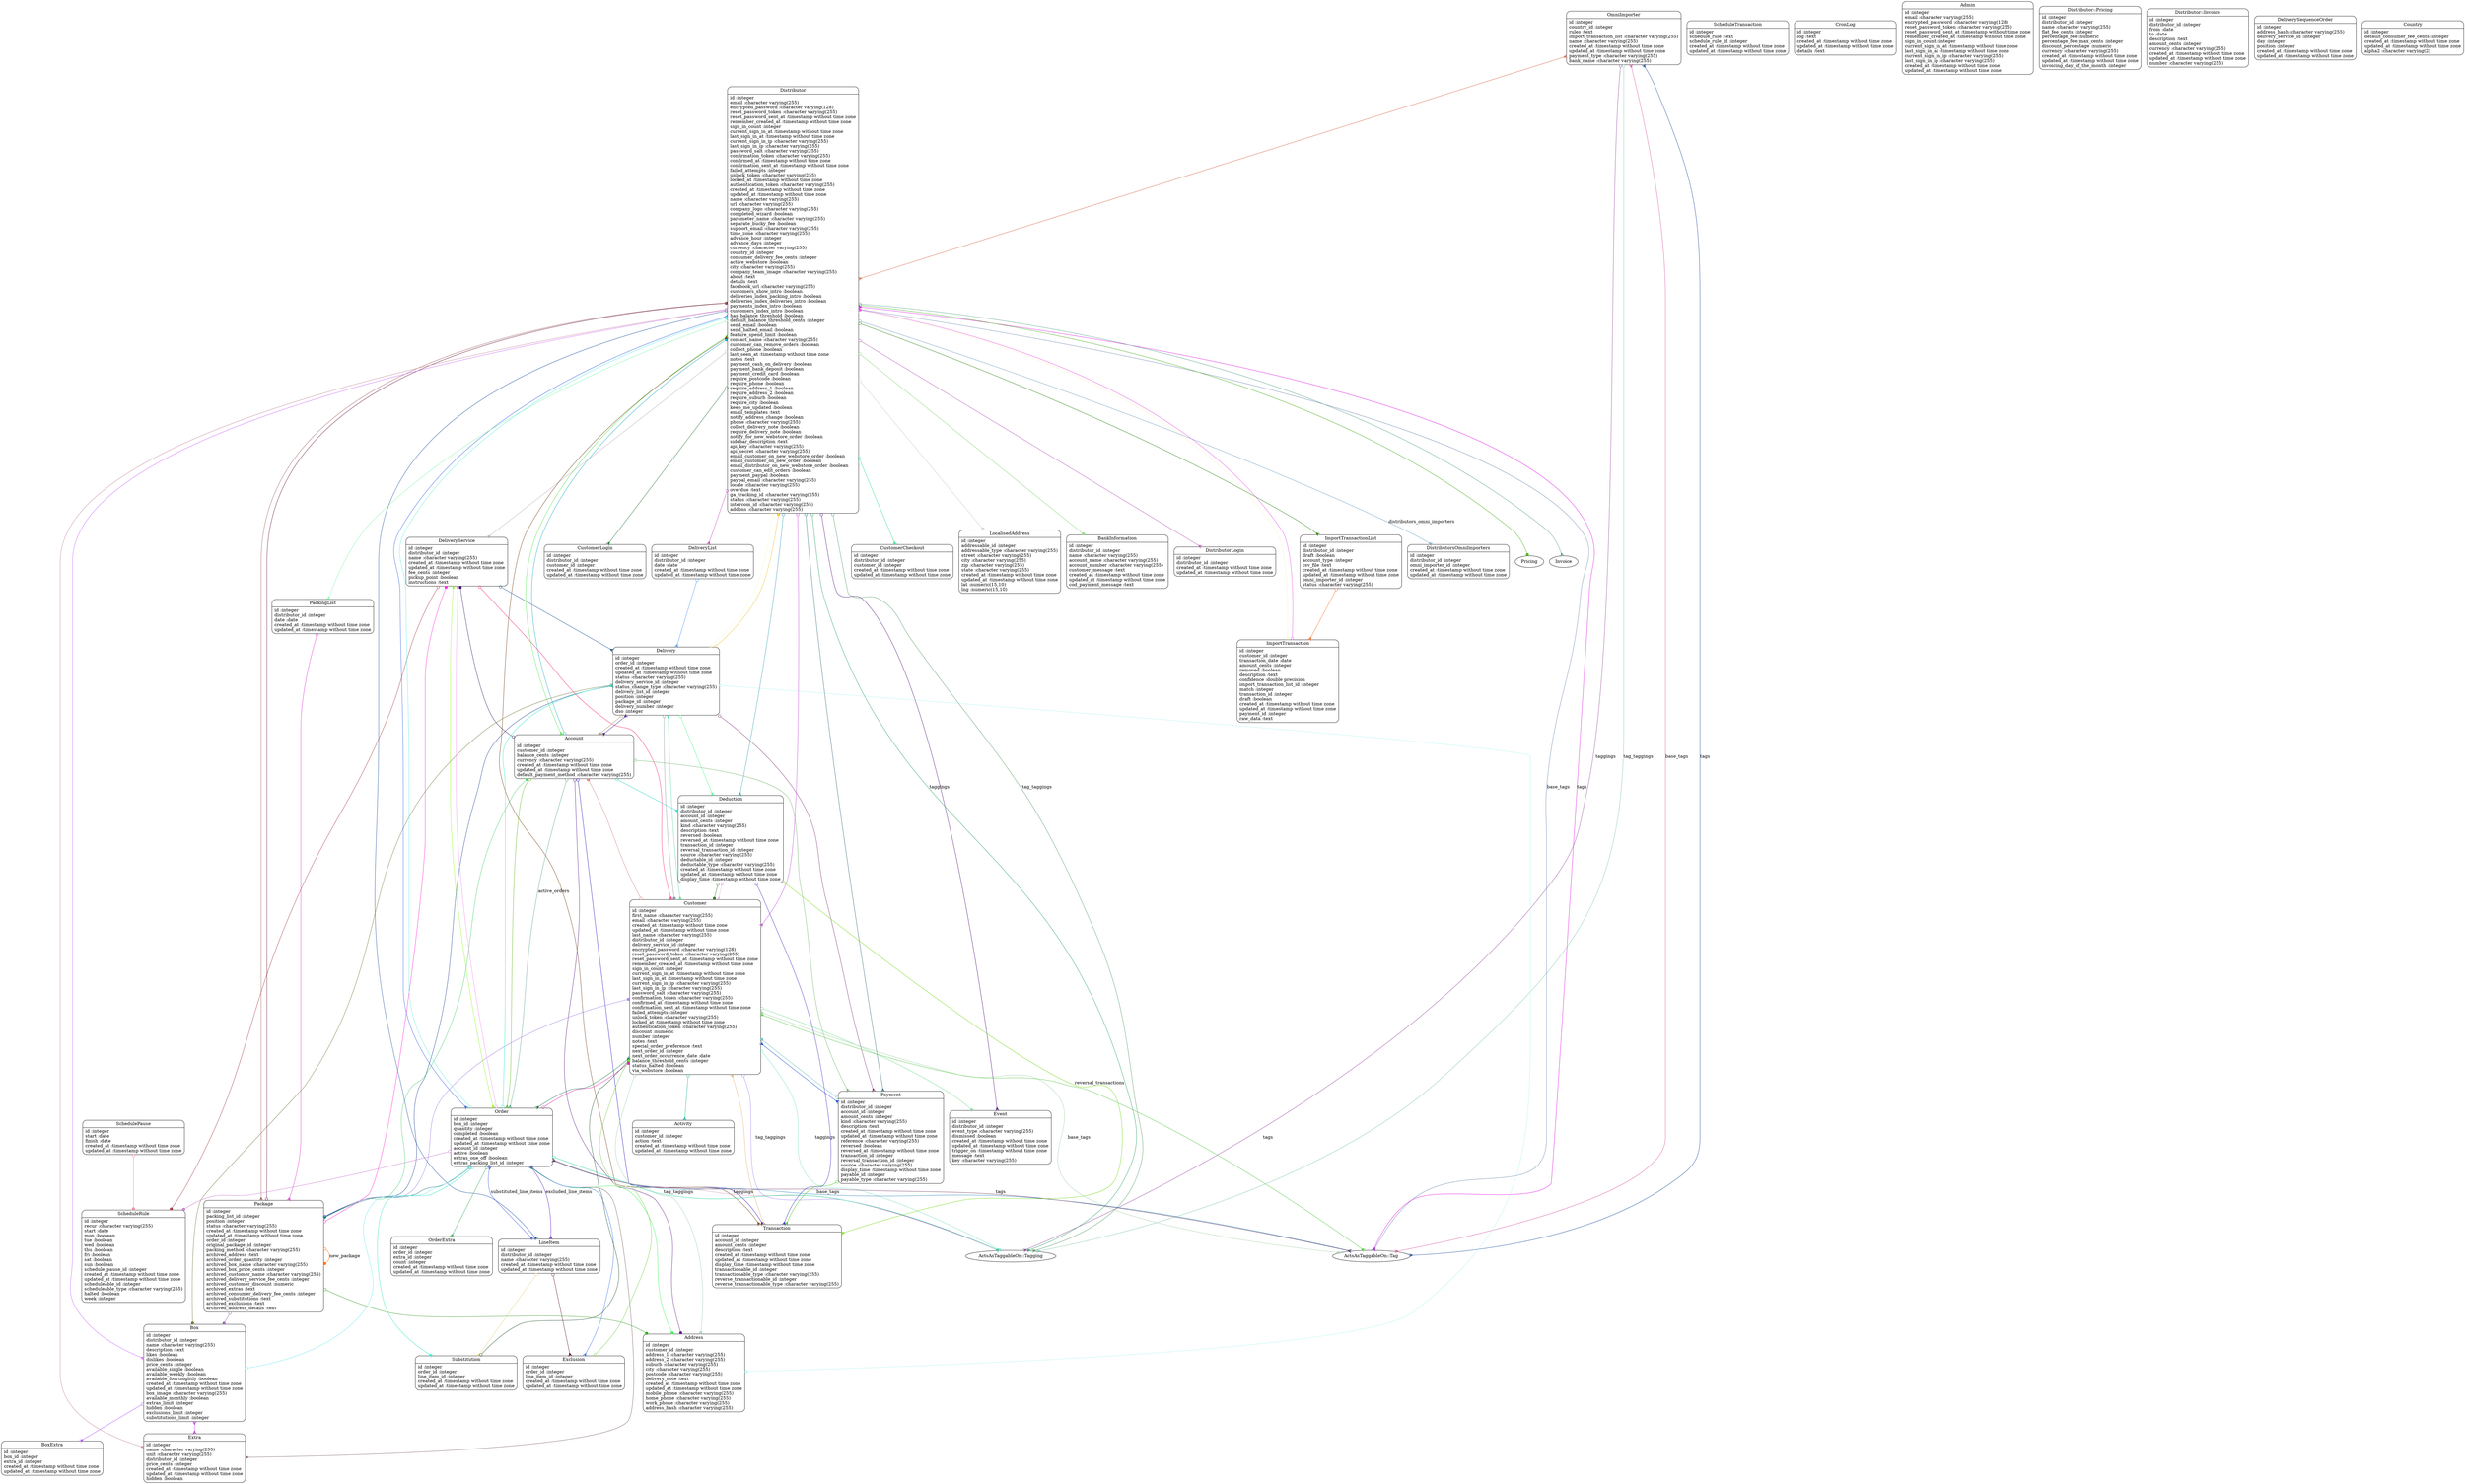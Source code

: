 digraph models_diagram {
	graph[overlap=false, splines=true, bgcolor="none"]
	"CustomerLogin" [shape=Mrecord, label="{CustomerLogin|id :integer\ldistributor_id :integer\lcustomer_id :integer\lcreated_at :timestamp without time zone\lupdated_at :timestamp without time zone\l}"]
	"SchedulePause" [shape=Mrecord, label="{SchedulePause|id :integer\lstart :date\lfinish :date\lcreated_at :timestamp without time zone\lupdated_at :timestamp without time zone\l}"]
	"CustomerCheckout" [shape=Mrecord, label="{CustomerCheckout|id :integer\ldistributor_id :integer\lcustomer_id :integer\lcreated_at :timestamp without time zone\lupdated_at :timestamp without time zone\l}"]
	"DeliveryService" [shape=Mrecord, label="{DeliveryService|id :integer\ldistributor_id :integer\lname :character varying(255)\lcreated_at :timestamp without time zone\lupdated_at :timestamp without time zone\lfee_cents :integer\lpickup_point :boolean\linstructions :text\l}"]
	"OmniImporter" [shape=Mrecord, label="{OmniImporter|id :integer\lcountry_id :integer\lrules :text\limport_transaction_list :character varying(255)\lname :character varying(255)\lcreated_at :timestamp without time zone\lupdated_at :timestamp without time zone\lpayment_type :character varying(255)\lbank_name :character varying(255)\l}"]
	"Activity" [shape=Mrecord, label="{Activity|id :integer\lcustomer_id :integer\laction :text\lcreated_at :timestamp without time zone\lupdated_at :timestamp without time zone\l}"]
	"LocalisedAddress" [shape=Mrecord, label="{LocalisedAddress|id :integer\laddressable_id :integer\laddressable_type :character varying(255)\lstreet :character varying(255)\lcity :character varying(255)\lzip :character varying(255)\lstate :character varying(255)\lcreated_at :timestamp without time zone\lupdated_at :timestamp without time zone\llat :numeric(15,10)\llng :numeric(15,10)\l}"]
	"Address" [shape=Mrecord, label="{Address|id :integer\lcustomer_id :integer\laddress_1 :character varying(255)\laddress_2 :character varying(255)\lsuburb :character varying(255)\lcity :character varying(255)\lpostcode :character varying(255)\ldelivery_note :text\lcreated_at :timestamp without time zone\lupdated_at :timestamp without time zone\lmobile_phone :character varying(255)\lhome_phone :character varying(255)\lwork_phone :character varying(255)\laddress_hash :character varying(255)\l}"]
	"BankInformation" [shape=Mrecord, label="{BankInformation|id :integer\ldistributor_id :integer\lname :character varying(255)\laccount_name :character varying(255)\laccount_number :character varying(255)\lcustomer_message :text\lcreated_at :timestamp without time zone\lupdated_at :timestamp without time zone\lcod_payment_message :text\l}"]
	"Account" [shape=Mrecord, label="{Account|id :integer\lcustomer_id :integer\lbalance_cents :integer\lcurrency :character varying(255)\lcreated_at :timestamp without time zone\lupdated_at :timestamp without time zone\ldefault_payment_method :character varying(255)\l}"]
	"LineItem" [shape=Mrecord, label="{LineItem|id :integer\ldistributor_id :integer\lname :character varying(255)\lcreated_at :timestamp without time zone\lupdated_at :timestamp without time zone\l}"]
	"DeliveryList" [shape=Mrecord, label="{DeliveryList|id :integer\ldistributor_id :integer\ldate :date\lcreated_at :timestamp without time zone\lupdated_at :timestamp without time zone\l}"]
	"Delivery" [shape=Mrecord, label="{Delivery|id :integer\lorder_id :integer\lcreated_at :timestamp without time zone\lupdated_at :timestamp without time zone\lstatus :character varying(255)\ldelivery_service_id :integer\lstatus_change_type :character varying(255)\ldelivery_list_id :integer\lposition :integer\lpackage_id :integer\ldelivery_number :integer\ldso :integer\l}"]
	"ScheduleTransaction" [shape=Mrecord, label="{ScheduleTransaction|id :integer\lschedule_rule :text\lschedule_rule_id :integer\lcreated_at :timestamp without time zone\lupdated_at :timestamp without time zone\l}"]
	"Package" [shape=Mrecord, label="{Package|id :integer\lpacking_list_id :integer\lposition :integer\lstatus :character varying(255)\lcreated_at :timestamp without time zone\lupdated_at :timestamp without time zone\lorder_id :integer\loriginal_package_id :integer\lpacking_method :character varying(255)\larchived_address :text\larchived_order_quantity :integer\larchived_box_name :character varying(255)\larchived_box_price_cents :integer\larchived_customer_name :character varying(255)\larchived_delivery_service_fee_cents :integer\larchived_customer_discount :numeric\larchived_extras :text\larchived_consumer_delivery_fee_cents :integer\larchived_substitutions :text\larchived_exclusions :text\larchived_address_details :text\l}"]
	"Customer" [shape=Mrecord, label="{Customer|id :integer\lfirst_name :character varying(255)\lemail :character varying(255)\lcreated_at :timestamp without time zone\lupdated_at :timestamp without time zone\llast_name :character varying(255)\ldistributor_id :integer\ldelivery_service_id :integer\lencrypted_password :character varying(128)\lreset_password_token :character varying(255)\lreset_password_sent_at :timestamp without time zone\lremember_created_at :timestamp without time zone\lsign_in_count :integer\lcurrent_sign_in_at :timestamp without time zone\llast_sign_in_at :timestamp without time zone\lcurrent_sign_in_ip :character varying(255)\llast_sign_in_ip :character varying(255)\lpassword_salt :character varying(255)\lconfirmation_token :character varying(255)\lconfirmed_at :timestamp without time zone\lconfirmation_sent_at :timestamp without time zone\lfailed_attempts :integer\lunlock_token :character varying(255)\llocked_at :timestamp without time zone\lauthentication_token :character varying(255)\ldiscount :numeric\lnumber :integer\lnotes :text\lspecial_order_preference :text\lnext_order_id :integer\lnext_order_occurrence_date :date\lbalance_threshold_cents :integer\lstatus_halted :boolean\lvia_webstore :boolean\l}"]
	"Distributor" [shape=Mrecord, label="{Distributor|id :integer\lemail :character varying(255)\lencrypted_password :character varying(128)\lreset_password_token :character varying(255)\lreset_password_sent_at :timestamp without time zone\lremember_created_at :timestamp without time zone\lsign_in_count :integer\lcurrent_sign_in_at :timestamp without time zone\llast_sign_in_at :timestamp without time zone\lcurrent_sign_in_ip :character varying(255)\llast_sign_in_ip :character varying(255)\lpassword_salt :character varying(255)\lconfirmation_token :character varying(255)\lconfirmed_at :timestamp without time zone\lconfirmation_sent_at :timestamp without time zone\lfailed_attempts :integer\lunlock_token :character varying(255)\llocked_at :timestamp without time zone\lauthentication_token :character varying(255)\lcreated_at :timestamp without time zone\lupdated_at :timestamp without time zone\lname :character varying(255)\lurl :character varying(255)\lcompany_logo :character varying(255)\lcompleted_wizard :boolean\lparameter_name :character varying(255)\lseparate_bucky_fee :boolean\lsupport_email :character varying(255)\ltime_zone :character varying(255)\ladvance_hour :integer\ladvance_days :integer\lcurrency :character varying(255)\lcountry_id :integer\lconsumer_delivery_fee_cents :integer\lactive_webstore :boolean\lcity :character varying(255)\lcompany_team_image :character varying(255)\labout :text\ldetails :text\lfacebook_url :character varying(255)\lcustomers_show_intro :boolean\ldeliveries_index_packing_intro :boolean\ldeliveries_index_deliveries_intro :boolean\lpayments_index_intro :boolean\lcustomers_index_intro :boolean\lhas_balance_threshold :boolean\ldefault_balance_threshold_cents :integer\lsend_email :boolean\lsend_halted_email :boolean\lfeature_spend_limit :boolean\lcontact_name :character varying(255)\lcustomer_can_remove_orders :boolean\lcollect_phone :boolean\llast_seen_at :timestamp without time zone\lnotes :text\lpayment_cash_on_delivery :boolean\lpayment_bank_deposit :boolean\lpayment_credit_card :boolean\lrequire_postcode :boolean\lrequire_phone :boolean\lrequire_address_1 :boolean\lrequire_address_2 :boolean\lrequire_suburb :boolean\lrequire_city :boolean\lkeep_me_updated :boolean\lemail_templates :text\lnotify_address_change :boolean\lphone :character varying(255)\lcollect_delivery_note :boolean\lrequire_delivery_note :boolean\lnotify_for_new_webstore_order :boolean\lsidebar_description :text\lapi_key :character varying(255)\lapi_secret :character varying(255)\lemail_customer_on_new_webstore_order :boolean\lemail_customer_on_new_order :boolean\lemail_distributor_on_new_webstore_order :boolean\lcustomer_can_edit_orders :boolean\lpayment_paypal :boolean\lpaypal_email :character varying(255)\llocale :character varying(255)\loverdue :text\lga_tracking_id :character varying(255)\lstatus :character varying(255)\lintercom_id :character varying(255)\laddons :character varying(255)\l}"]
	"DistributorLogin" [shape=Mrecord, label="{DistributorLogin|id :integer\ldistributor_id :integer\lcreated_at :timestamp without time zone\lupdated_at :timestamp without time zone\l}"]
	"Order" [shape=Mrecord, label="{Order|id :integer\lbox_id :integer\lquantity :integer\lcompleted :boolean\lcreated_at :timestamp without time zone\lupdated_at :timestamp without time zone\laccount_id :integer\lactive :boolean\lextras_one_off :boolean\lextras_packing_list_id :integer\l}"]
	"ImportTransaction" [shape=Mrecord, label="{ImportTransaction|id :integer\lcustomer_id :integer\ltransaction_date :date\lamount_cents :integer\lremoved :boolean\ldescription :text\lconfidence :double precision\limport_transaction_list_id :integer\lmatch :integer\ltransaction_id :integer\ldraft :boolean\lcreated_at :timestamp without time zone\lupdated_at :timestamp without time zone\lpayment_id :integer\lraw_data :text\l}"]
	"Box" [shape=Mrecord, label="{Box|id :integer\ldistributor_id :integer\lname :character varying(255)\ldescription :text\llikes :boolean\ldislikes :boolean\lprice_cents :integer\lavailable_single :boolean\lavailable_weekly :boolean\lavailable_fourtnightly :boolean\lcreated_at :timestamp without time zone\lupdated_at :timestamp without time zone\lbox_image :character varying(255)\lavailable_monthly :boolean\lextras_limit :integer\lhidden :boolean\lexclusions_limit :integer\lsubstitutions_limit :integer\l}"]
	"Extra" [shape=Mrecord, label="{Extra|id :integer\lname :character varying(255)\lunit :character varying(255)\ldistributor_id :integer\lprice_cents :integer\lcreated_at :timestamp without time zone\lupdated_at :timestamp without time zone\lhidden :boolean\l}"]
	"ImportTransactionList" [shape=Mrecord, label="{ImportTransactionList|id :integer\ldistributor_id :integer\ldraft :boolean\laccount_type :integer\lcsv_file :text\lcreated_at :timestamp without time zone\lupdated_at :timestamp without time zone\lomni_importer_id :integer\lstatus :character varying(255)\l}"]
	"CronLog" [shape=Mrecord, label="{CronLog|id :integer\llog :text\lcreated_at :timestamp without time zone\lupdated_at :timestamp without time zone\ldetails :text\l}"]
	"Payment" [shape=Mrecord, label="{Payment|id :integer\ldistributor_id :integer\laccount_id :integer\lamount_cents :integer\lkind :character varying(255)\ldescription :text\lcreated_at :timestamp without time zone\lupdated_at :timestamp without time zone\lreference :character varying(255)\lreversed :boolean\lreversed_at :timestamp without time zone\ltransaction_id :integer\lreversal_transaction_id :integer\lsource :character varying(255)\ldisplay_time :timestamp without time zone\lpayable_id :integer\lpayable_type :character varying(255)\l}"]
	"Admin" [shape=Mrecord, label="{Admin|id :integer\lemail :character varying(255)\lencrypted_password :character varying(128)\lreset_password_token :character varying(255)\lreset_password_sent_at :timestamp without time zone\lremember_created_at :timestamp without time zone\lsign_in_count :integer\lcurrent_sign_in_at :timestamp without time zone\llast_sign_in_at :timestamp without time zone\lcurrent_sign_in_ip :character varying(255)\llast_sign_in_ip :character varying(255)\lcreated_at :timestamp without time zone\lupdated_at :timestamp without time zone\l}"]
	"Distributor::Pricing" [shape=Mrecord, label="{Distributor::Pricing|id :integer\ldistributor_id :integer\lname :character varying(255)\lflat_fee_cents :integer\lpercentage_fee :numeric\lpercentage_fee_max_cents :integer\ldiscount_percentage :numeric\lcurrency :character varying(255)\lcreated_at :timestamp without time zone\lupdated_at :timestamp without time zone\linvoicing_day_of_the_month :integer\l}"]
	"Distributor::Invoice" [shape=Mrecord, label="{Distributor::Invoice|id :integer\ldistributor_id :integer\lfrom :date\lto :date\ldescription :text\lamount_cents :integer\lcurrency :character varying(255)\lcreated_at :timestamp without time zone\lupdated_at :timestamp without time zone\lnumber :character varying(255)\l}"]
	"Substitution" [shape=Mrecord, label="{Substitution|id :integer\lorder_id :integer\lline_item_id :integer\lcreated_at :timestamp without time zone\lupdated_at :timestamp without time zone\l}"]
	"DeliverySequenceOrder" [shape=Mrecord, label="{DeliverySequenceOrder|id :integer\laddress_hash :character varying(255)\ldelivery_service_id :integer\lday :integer\lposition :integer\lcreated_at :timestamp without time zone\lupdated_at :timestamp without time zone\l}"]
	"PackingList" [shape=Mrecord, label="{PackingList|id :integer\ldistributor_id :integer\ldate :date\lcreated_at :timestamp without time zone\lupdated_at :timestamp without time zone\l}"]
	"OrderExtra" [shape=Mrecord, label="{OrderExtra|id :integer\lorder_id :integer\lextra_id :integer\lcount :integer\lcreated_at :timestamp without time zone\lupdated_at :timestamp without time zone\l}"]
	"Event" [shape=Mrecord, label="{Event|id :integer\ldistributor_id :integer\levent_type :character varying(255)\ldismissed :boolean\lcreated_at :timestamp without time zone\lupdated_at :timestamp without time zone\ltrigger_on :timestamp without time zone\lmessage :text\lkey :character varying(255)\l}"]
	"Country" [shape=Mrecord, label="{Country|id :integer\ldefault_consumer_fee_cents :integer\lcreated_at :timestamp without time zone\lupdated_at :timestamp without time zone\lalpha2 :character varying(2)\l}"]
	"ScheduleRule" [shape=Mrecord, label="{ScheduleRule|id :integer\lrecur :character varying(255)\lstart :date\lmon :boolean\ltue :boolean\lwed :boolean\lthu :boolean\lfri :boolean\lsat :boolean\lsun :boolean\lschedule_pause_id :integer\lcreated_at :timestamp without time zone\lupdated_at :timestamp without time zone\lscheduleable_id :integer\lscheduleable_type :character varying(255)\lhalted :boolean\lweek :integer\l}"]
	"DistributorsOmniImporters" [shape=Mrecord, label="{DistributorsOmniImporters|id :integer\ldistributor_id :integer\lomni_importer_id :integer\lcreated_at :timestamp without time zone\lupdated_at :timestamp without time zone\l}"]
	"Deduction" [shape=Mrecord, label="{Deduction|id :integer\ldistributor_id :integer\laccount_id :integer\lamount_cents :integer\lkind :character varying(255)\ldescription :text\lreversed :boolean\lreversed_at :timestamp without time zone\ltransaction_id :integer\lreversal_transaction_id :integer\lsource :character varying(255)\ldeductable_id :integer\ldeductable_type :character varying(255)\lcreated_at :timestamp without time zone\lupdated_at :timestamp without time zone\ldisplay_time :timestamp without time zone\l}"]
	"BoxExtra" [shape=Mrecord, label="{BoxExtra|id :integer\lbox_id :integer\lextra_id :integer\lcreated_at :timestamp without time zone\lupdated_at :timestamp without time zone\l}"]
	"Transaction" [shape=Mrecord, label="{Transaction|id :integer\laccount_id :integer\lamount_cents :integer\ldescription :text\lcreated_at :timestamp without time zone\lupdated_at :timestamp without time zone\ldisplay_time :timestamp without time zone\ltransactionable_id :integer\ltransactionable_type :character varying(255)\lreverse_transactionable_id :integer\lreverse_transactionable_type :character varying(255)\l}"]
	"Exclusion" [shape=Mrecord, label="{Exclusion|id :integer\lorder_id :integer\lline_item_id :integer\lcreated_at :timestamp without time zone\lupdated_at :timestamp without time zone\l}"]
	"SchedulePause" -> "ScheduleRule" [arrowtail=odot, arrowhead=dot, dir=both color="#F38291"]
	"DeliveryService" -> "Delivery" [arrowtail=odot, arrowhead=crow, dir=both color="#11488F"]
	"DeliveryService" -> "Order" [arrowtail=crow, arrowhead=crow, dir=both color="#8DF817"]
	"DeliveryService" -> "Customer" [arrowtail=odot, arrowhead=crow, dir=both color="#F41765"]
	"DeliveryService" -> "ScheduleRule" [arrowtail=odot, arrowhead=dot, dir=both color="#A23037"]
	"OmniImporter" -> "ActsAsTaggableOn::Tagging" [label="taggings", arrowtail=odot, arrowhead=crow, dir=both color="#92429B"]
	"OmniImporter" -> "ActsAsTaggableOn::Tag" [label="base_tags", arrowtail=crow, arrowhead=crow, dir=both color="#D74F9F"]
	"OmniImporter" -> "ActsAsTaggableOn::Tagging" [label="tag_taggings", arrowtail=odot, arrowhead=crow, dir=both color="#7BC4AE"]
	"OmniImporter" -> "ActsAsTaggableOn::Tag" [label="tags", arrowtail=crow, arrowhead=crow, dir=both color="#114397"]
	"OmniImporter" -> "Distributor" [arrowtail=crow, arrowhead=crow, dir=both color="#D9603C"]
	"Account" -> "Distributor" [arrowtail=odot, arrowhead=dot, dir=both color="#06A6BF"]
	"Account" -> "Order" [arrowtail=odot, arrowhead=crow, dir=both color="#5AB307"]
	"Account" -> "Payment" [arrowtail=odot, arrowhead=crow, dir=both color="#68AE61"]
	"Account" -> "Deduction" [arrowtail=odot, arrowhead=crow, dir=both color="#15D6C8"]
	"Account" -> "Order" [label="active_orders", arrowtail=odot, arrowhead=crow, dir=both color="#50A08B"]
	"Account" -> "Transaction" [arrowtail=odot, arrowhead=crow, dir=both color="#1903BF"]
	"Account" -> "Delivery" [arrowtail=crow, arrowhead=crow, dir=both color="#3C0D8F"]
	"Account" -> "DeliveryService" [arrowtail=odot, arrowhead=dot, dir=both color="#2B0C4E"]
	"Account" -> "Address" [arrowtail=odot, arrowhead=dot, dir=both color="#531083"]
	"LineItem" -> "Exclusion" [arrowtail=odot, arrowhead=crow, dir=both color="#590413"]
	"LineItem" -> "Substitution" [arrowtail=odot, arrowhead=crow, dir=both color="#E5D17C"]
	"DeliveryList" -> "Delivery" [arrowtail=odot, arrowhead=crow, dir=both color="#3C91F7"]
	"Delivery" -> "Distributor" [arrowtail=odot, arrowhead=dot, dir=both color="#EEC02D"]
	"Delivery" -> "Box" [arrowtail=odot, arrowhead=dot, dir=both color="#6A7230"]
	"Delivery" -> "Account" [arrowtail=odot, arrowhead=dot, dir=both color="#A5915D"]
	"Delivery" -> "Address" [arrowtail=odot, arrowhead=dot, dir=both color="#ADF6F3"]
	"Delivery" -> "Customer" [arrowtail=odot, arrowhead=dot, dir=both color="#808E9B"]
	"Delivery" -> "Payment" [arrowtail=odot, arrowhead=crow, dir=both color="#78296D"]
	"Delivery" -> "Deduction" [arrowtail=odot, arrowhead=crow, dir=both color="#3DF887"]
	"Package" -> "Package" [label="new_package", arrowtail=odot, arrowhead=dot, dir=both color="#F66207"]
	"Package" -> "Distributor" [arrowtail=odot, arrowhead=dot, dir=both color="#5D0A34"]
	"Package" -> "Box" [arrowtail=odot, arrowhead=dot, dir=both color="#895BA7"]
	"Package" -> "DeliveryService" [arrowtail=odot, arrowhead=dot, dir=both color="#FD1BD3"]
	"Package" -> "Account" [arrowtail=odot, arrowhead=dot, dir=both color="#35CD66"]
	"Package" -> "Customer" [arrowtail=odot, arrowhead=dot, dir=both color="#9C73E2"]
	"Package" -> "Address" [arrowtail=odot, arrowhead=dot, dir=both color="#2C981A"]
	"Package" -> "Delivery" [arrowtail=odot, arrowhead=crow, dir=both color="#143690"]
	"Customer" -> "Address" [arrowtail=odot, arrowhead=dot, dir=both color="#A0CABB"]
	"Customer" -> "Account" [arrowtail=odot, arrowhead=dot, dir=both color="#CE7B78"]
	"Customer" -> "Event" [arrowtail=odot, arrowhead=crow, dir=both color="#68DA89"]
	"Customer" -> "Activity" [arrowtail=odot, arrowhead=crow, dir=both color="#0DAF98"]
	"Customer" -> "Transaction" [arrowtail=crow, arrowhead=crow, dir=both color="#DFAB72"]
	"Customer" -> "Payment" [arrowtail=crow, arrowhead=crow, dir=both color="#0744D6"]
	"Customer" -> "Deduction" [arrowtail=crow, arrowhead=crow, dir=both color="#DDB8E0"]
	"Customer" -> "Order" [arrowtail=crow, arrowhead=crow, dir=both color="#0A7236"]
	"Customer" -> "Delivery" [arrowtail=crow, arrowhead=crow, dir=both color="#46DB94"]
	"Customer" -> "ActsAsTaggableOn::Tagging" [label="taggings", arrowtail=odot, arrowhead=crow, dir=both color="#76DFC5"]
	"Customer" -> "ActsAsTaggableOn::Tag" [label="base_tags", arrowtail=crow, arrowhead=crow, dir=both color="#A3CEA5"]
	"Customer" -> "ActsAsTaggableOn::Tagging" [label="tag_taggings", arrowtail=odot, arrowhead=crow, dir=both color="#A37DF3"]
	"Customer" -> "ActsAsTaggableOn::Tag" [label="tags", arrowtail=crow, arrowhead=crow, dir=both color="#4AC838"]
	"Distributor" -> "BankInformation" [arrowtail=odot, arrowhead=dot, dir=both color="#81CF70"]
	"Distributor" -> "LocalisedAddress" [arrowtail=odot, arrowhead=dot, dir=both color="#C8C4D0"]
	"Distributor" -> "Pricing" [arrowtail=odot, arrowhead=dot, dir=both color="#3AA908"]
	"Distributor" -> "Invoice" [arrowtail=odot, arrowhead=crow, dir=both color="#4D9A83"]
	"Distributor" -> "Extra" [arrowtail=odot, arrowhead=crow, dir=both color="#C08395"]
	"Distributor" -> "Box" [arrowtail=odot, arrowhead=crow, dir=both color="#CA60F9"]
	"Distributor" -> "DeliveryService" [arrowtail=odot, arrowhead=crow, dir=both color="#BCAABD"]
	"Distributor" -> "Order" [arrowtail=crow, arrowhead=crow, dir=both color="#2B56E5"]
	"Distributor" -> "Delivery" [arrowtail=crow, arrowhead=crow, dir=both color="#F8FCCC"]
	"Distributor" -> "Payment" [arrowtail=odot, arrowhead=crow, dir=both color="#246270"]
	"Distributor" -> "Deduction" [arrowtail=odot, arrowhead=crow, dir=both color="#289DAB"]
	"Distributor" -> "Customer" [arrowtail=odot, arrowhead=crow, dir=both color="#BD3DD5"]
	"Distributor" -> "Account" [arrowtail=crow, arrowhead=crow, dir=both color="#45E240"]
	"Distributor" -> "Transaction" [arrowtail=crow, arrowhead=crow, dir=both color="#673405"]
	"Distributor" -> "Event" [arrowtail=odot, arrowhead=crow, dir=both color="#450372"]
	"Distributor" -> "DeliveryList" [arrowtail=odot, arrowhead=crow, dir=both color="#C63BBA"]
	"Distributor" -> "PackingList" [arrowtail=odot, arrowhead=crow, dir=both color="#7CF5A8"]
	"Distributor" -> "Package" [arrowtail=crow, arrowhead=crow, dir=both color="#985A53"]
	"Distributor" -> "LineItem" [arrowtail=odot, arrowhead=crow, dir=both color="#0F489A"]
	"Distributor" -> "ImportTransactionList" [arrowtail=odot, arrowhead=crow, dir=both color="#247F00"]
	"Distributor" -> "ImportTransaction" [arrowtail=crow, arrowhead=crow, dir=both color="#F9F6C7"]
	"Distributor" -> "DistributorsOmniImporters" [label="distributors_omni_importers", arrowtail=odot, arrowhead=crow, dir=both color="#6A9ABB"]
	"Distributor" -> "DistributorLogin" [arrowtail=odot, arrowhead=crow, dir=both color="#B04FB1"]
	"Distributor" -> "CustomerLogin" [arrowtail=odot, arrowhead=crow, dir=both color="#176F2C"]
	"Distributor" -> "CustomerCheckout" [arrowtail=odot, arrowhead=crow, dir=both color="#13DE80"]
	"Distributor" -> "ActsAsTaggableOn::Tagging" [label="taggings", arrowtail=odot, arrowhead=crow, dir=both color="#1D9C5D"]
	"Distributor" -> "ActsAsTaggableOn::Tag" [label="base_tags", arrowtail=crow, arrowhead=crow, dir=both color="#6582AA"]
	"Distributor" -> "ActsAsTaggableOn::Tagging" [label="tag_taggings", arrowtail=odot, arrowhead=crow, dir=both color="#4A965E"]
	"Distributor" -> "ActsAsTaggableOn::Tag" [label="tags", arrowtail=crow, arrowhead=crow, dir=both color="#DF08E5"]
	"Order" -> "Customer" [arrowtail=odot, arrowhead=dot, dir=both color="#DF14B1"]
	"Order" -> "Distributor" [arrowtail=odot, arrowhead=dot, dir=both color="#5CEEE0"]
	"Order" -> "Address" [arrowtail=odot, arrowhead=dot, dir=both color="#2AF34C"]
	"Order" -> "DeliveryService" [arrowtail=odot, arrowhead=dot, dir=both color="#F08CE9"]
	"Order" -> "Package" [arrowtail=odot, arrowhead=crow, dir=both color="#0F6F7A"]
	"Order" -> "Delivery" [arrowtail=odot, arrowhead=crow, dir=both color="#15EEC6"]
	"Order" -> "Exclusion" [arrowtail=odot, arrowhead=crow, dir=both color="#2668F5"]
	"Order" -> "Substitution" [arrowtail=odot, arrowhead=crow, dir=both color="#28E3C1"]
	"Order" -> "OrderExtra" [arrowtail=odot, arrowhead=crow, dir=both color="#29A14D"]
	"Order" -> "LineItem" [label="excluded_line_items", arrowtail=crow, arrowhead=crow, dir=both color="#4E10C1"]
	"Order" -> "LineItem" [label="substituted_line_items", arrowtail=crow, arrowhead=crow, dir=both color="#3450E2"]
	"Order" -> "Extra" [arrowtail=crow, arrowhead=crow, dir=both color="#745B58"]
	"Order" -> "ScheduleRule" [arrowtail=odot, arrowhead=dot, dir=both color="#C56FCC"]
	"Order" -> "ActsAsTaggableOn::Tagging" [label="taggings", arrowtail=odot, arrowhead=crow, dir=both color="#D490AF"]
	"Order" -> "ActsAsTaggableOn::Tag" [label="base_tags", arrowtail=crow, arrowhead=crow, dir=both color="#147DB7"]
	"Order" -> "ActsAsTaggableOn::Tagging" [label="tag_taggings", arrowtail=odot, arrowhead=crow, dir=both color="#08D59A"]
	"Order" -> "ActsAsTaggableOn::Tag" [label="tags", arrowtail=crow, arrowhead=crow, dir=both color="#6E335B"]
	"ImportTransaction" -> "Distributor" [arrowtail=odot, arrowhead=dot, dir=both color="#E54AE1"]
	"Box" -> "Order" [arrowtail=odot, arrowhead=crow, dir=both color="#69E8F3"]
	"Box" -> "BoxExtra" [arrowtail=odot, arrowhead=crow, dir=both color="#AA4BFB"]
	"Box" -> "Extra" [arrowtail=crow, arrowhead=crow, dir=both color="#BA30D5"]
	"ImportTransactionList" -> "ImportTransaction" [arrowtail=odot, arrowhead=crow, dir=both color="#FD651A"]
	"Payment" -> "Customer" [arrowtail=odot, arrowhead=dot, dir=both color="#63B7B9"]
	"Payment" -> "Transaction" [arrowtail=odot, arrowhead=crow, dir=both color="#30C80C"]
	"Substitution" -> "Customer" [arrowtail=odot, arrowhead=dot, dir=both color="#164A27"]
	"PackingList" -> "Package" [arrowtail=odot, arrowhead=crow, dir=both color="#E223D5"]
	"Deduction" -> "Customer" [arrowtail=odot, arrowhead=dot, dir=both color="#256917"]
	"Deduction" -> "Transaction" [arrowtail=odot, arrowhead=crow, dir=both color="#351EC4"]
	"Deduction" -> "Transaction" [label="reversal_transactions", arrowtail=odot, arrowhead=crow, dir=both color="#6CD806"]
	"Exclusion" -> "Customer" [arrowtail=odot, arrowhead=dot, dir=both color="#6BCA36"]
}
